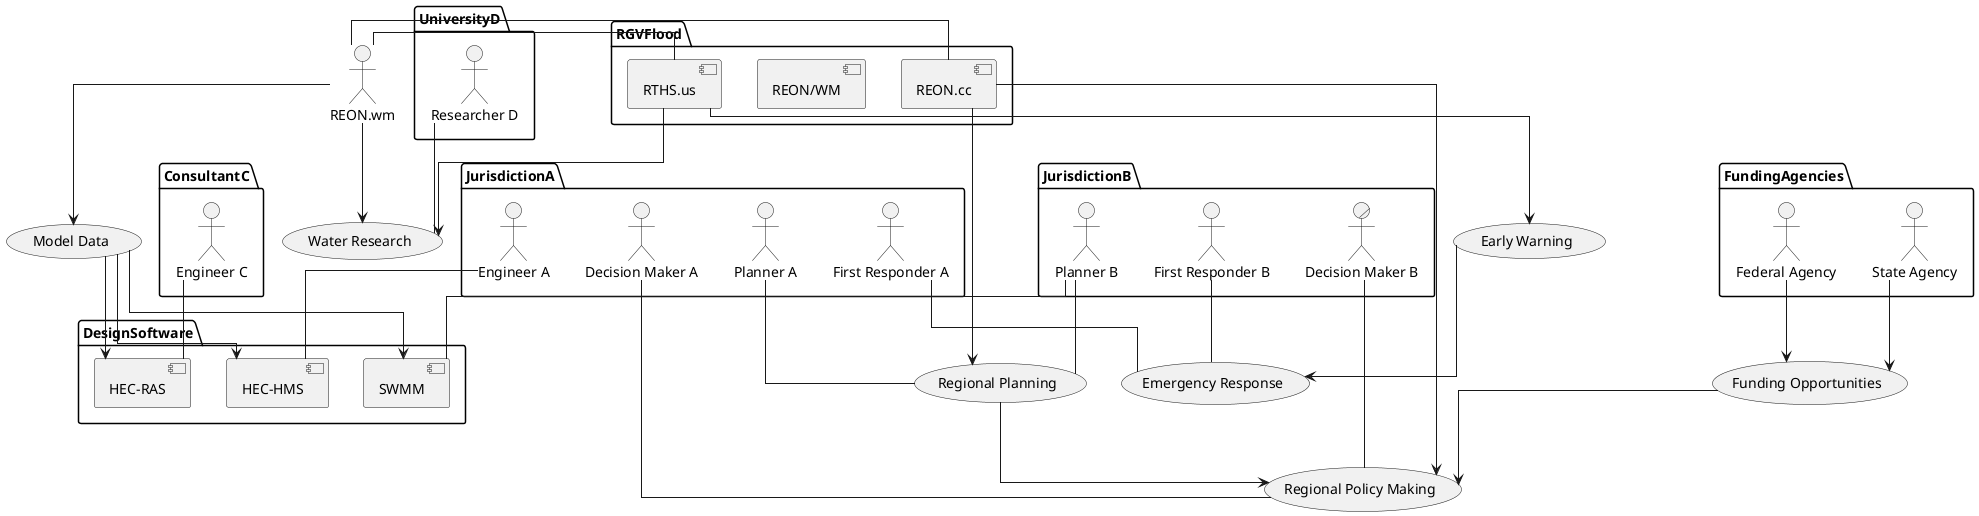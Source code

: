 @startuml
skinparam linetype ortho

package JurisdictionA {
    :Decision Maker A: as DeciderA
    :Planner A: as PlannerA
    :Engineer A: as EngineerA
    :First Responder A: as ResponderA
}

package JurisdictionB {
    :Decision Maker B:/ as DeciderB
    :Planner B: as PlannerB
    :First Responder B: as ResponderB
}

package FundingAgencies {
    :State Agency: as State
    :Federal Agency: as Federal
}

package ConsultantC {
    :Engineer C: as EngineerC
}

package UniversityD {
    :Researcher D: as ResearcherD
}

package RGVFlood {
    [REON.cc]
    [REON/WM]
    [RTHS.us]
}

RTHS.us -- REON.wm
REON.wm -- REON.cc

package DesignSoftware {
    [HEC-HMS] as HMS
    [HEC-RAS] as RAS
    [SWMM]
}

(Regional Policy Making) as PolicyMaking

DeciderA -- PolicyMaking
DeciderB -- PolicyMaking
REON.cc --> PolicyMaking

(Funding Opportunities) as Funding

State --> Funding
Federal --> Funding

(Regional Planning) as Planning

Funding --> PolicyMaking
Planning --> PolicyMaking

PlannerA -- Planning
PlannerB -- Planning
REON.cc --> Planning

(Emergency Response) as Response
(Early Warning) as Warning

ResponderA -- Response
ResponderB -- Response
RTHS.us --> Warning
Warning --> Response

(Model Data) as Model

REON.wm --> Model
Model --> HMS
Model --> RAS
Model --> SWMM

EngineerA -- HMS
EngineerC -- RAS
PlannerB -- SWMM

(Water Research) as Research

RTHS.us --> Research
REON.wm --> Research

ResearcherD -- Research
@enduml
